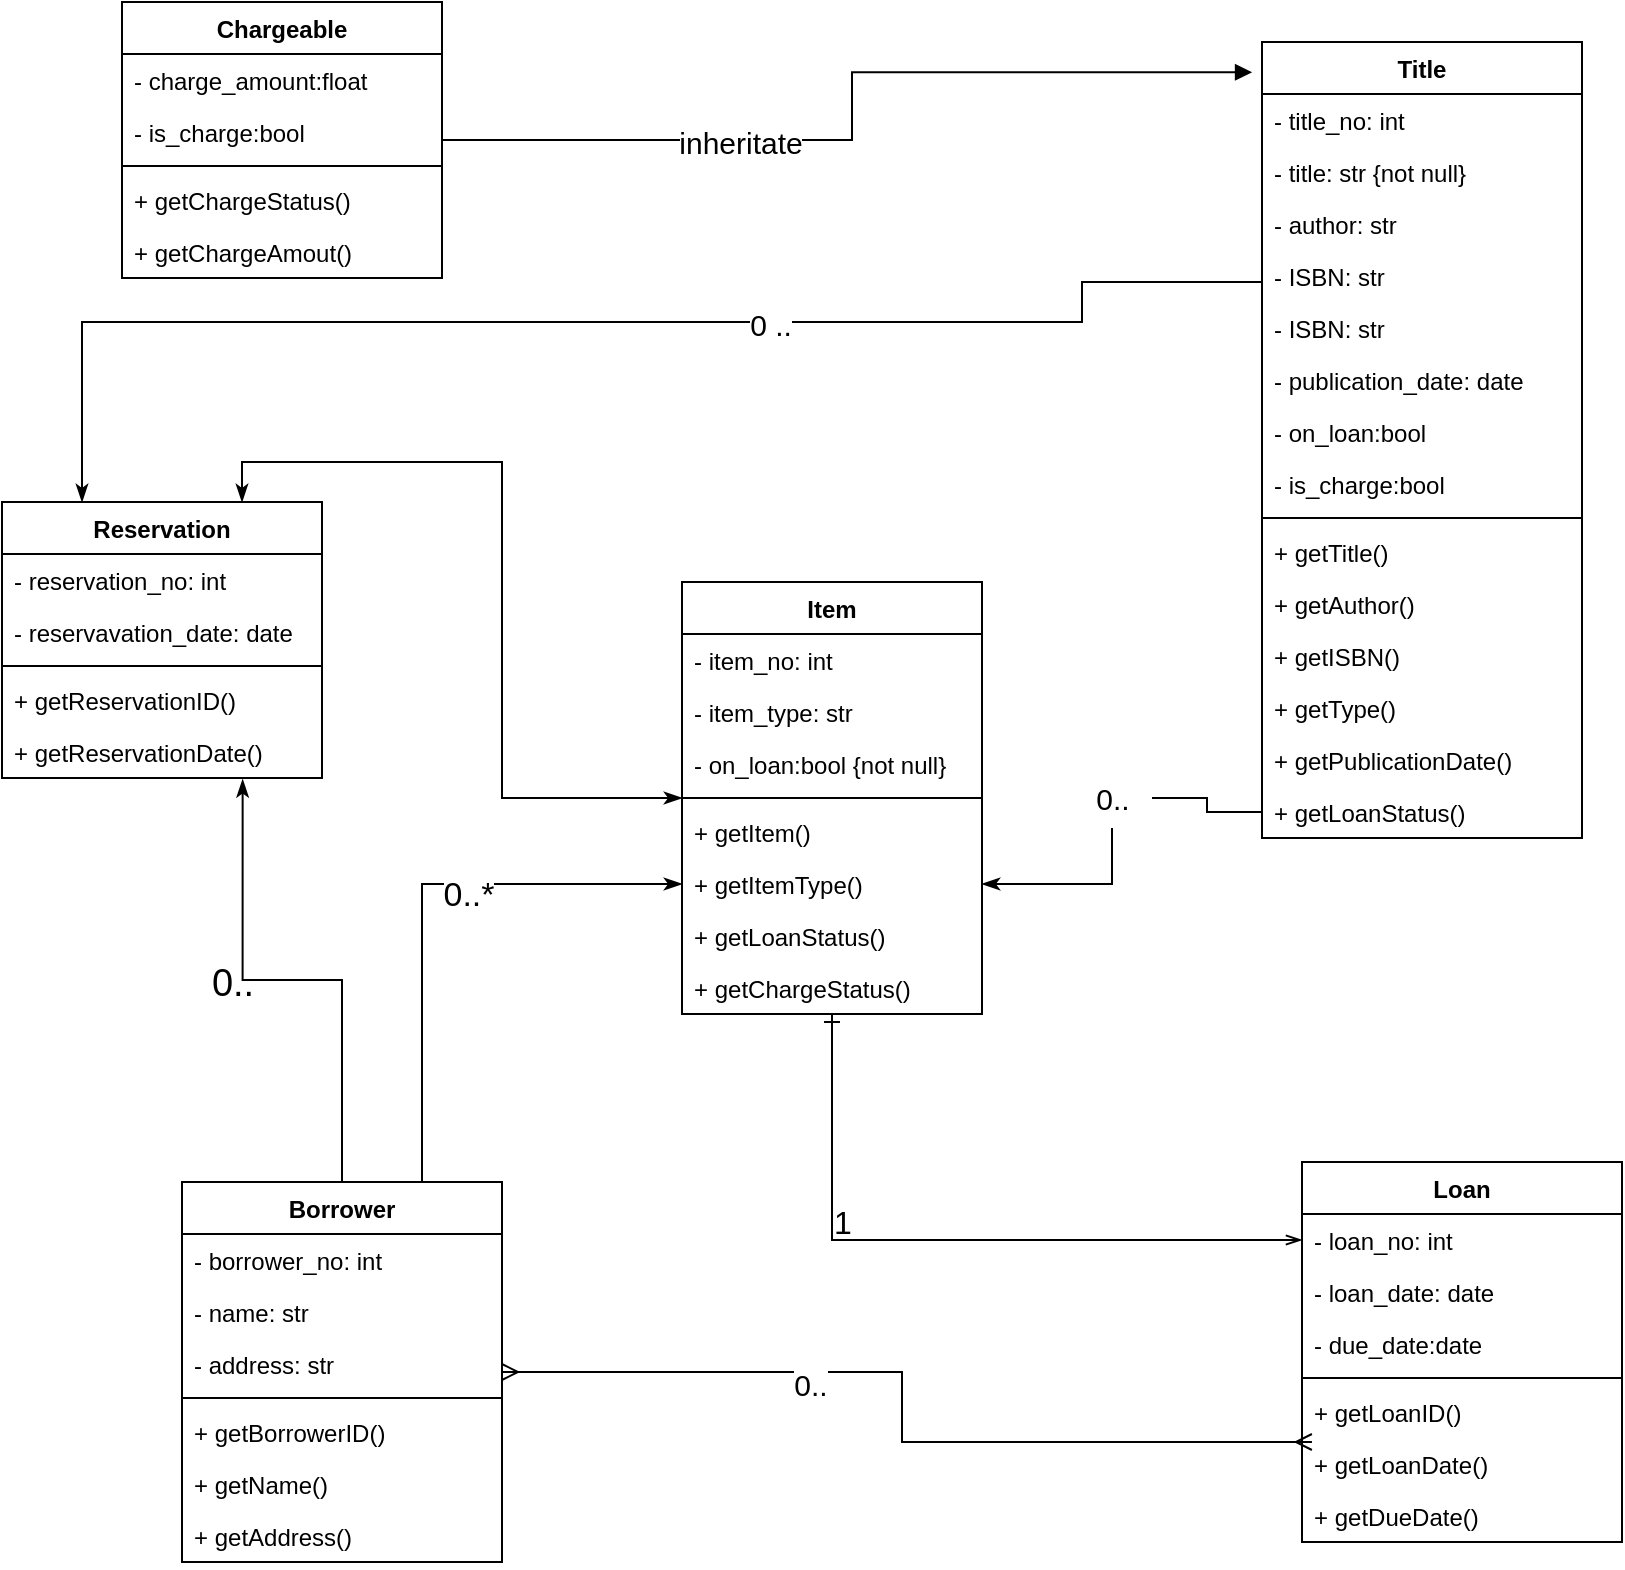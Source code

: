 <mxfile version="20.7.4" type="device"><diagram id="bBGUIYd9gj0dmMG-i7Sc" name="Page-1"><mxGraphModel dx="700" dy="726" grid="1" gridSize="10" guides="1" tooltips="1" connect="1" arrows="1" fold="1" page="1" pageScale="1" pageWidth="850" pageHeight="1100" math="0" shadow="0"><root><mxCell id="0"/><mxCell id="1" parent="0"/><mxCell id="ZYg50fIGtOqlQv4kDnU--1" value="Title" style="swimlane;fontStyle=1;align=center;verticalAlign=top;childLayout=stackLayout;horizontal=1;startSize=26;horizontalStack=0;resizeParent=1;resizeParentMax=0;resizeLast=0;collapsible=1;marginBottom=0;" parent="1" vertex="1"><mxGeometry x="650" y="30" width="160" height="398" as="geometry"/></mxCell><mxCell id="ZYg50fIGtOqlQv4kDnU--2" value="- title_no: int " style="text;strokeColor=none;fillColor=none;align=left;verticalAlign=top;spacingLeft=4;spacingRight=4;overflow=hidden;rotatable=0;points=[[0,0.5],[1,0.5]];portConstraint=eastwest;" parent="ZYg50fIGtOqlQv4kDnU--1" vertex="1"><mxGeometry y="26" width="160" height="26" as="geometry"/></mxCell><mxCell id="ZYg50fIGtOqlQv4kDnU--47" value="- title: str {not null} " style="text;strokeColor=none;fillColor=none;align=left;verticalAlign=top;spacingLeft=4;spacingRight=4;overflow=hidden;rotatable=0;points=[[0,0.5],[1,0.5]];portConstraint=eastwest;" parent="ZYg50fIGtOqlQv4kDnU--1" vertex="1"><mxGeometry y="52" width="160" height="26" as="geometry"/></mxCell><mxCell id="ZYg50fIGtOqlQv4kDnU--6" value="- author: str " style="text;strokeColor=none;fillColor=none;align=left;verticalAlign=top;spacingLeft=4;spacingRight=4;overflow=hidden;rotatable=0;points=[[0,0.5],[1,0.5]];portConstraint=eastwest;" parent="ZYg50fIGtOqlQv4kDnU--1" vertex="1"><mxGeometry y="78" width="160" height="26" as="geometry"/></mxCell><mxCell id="_JZugC3QHb9U9VwwXws9-24" value="- ISBN: str " style="text;strokeColor=none;fillColor=none;align=left;verticalAlign=top;spacingLeft=4;spacingRight=4;overflow=hidden;rotatable=0;points=[[0,0.5],[1,0.5]];portConstraint=eastwest;" vertex="1" parent="ZYg50fIGtOqlQv4kDnU--1"><mxGeometry y="104" width="160" height="26" as="geometry"/></mxCell><mxCell id="ZYg50fIGtOqlQv4kDnU--7" value="- ISBN: str " style="text;strokeColor=none;fillColor=none;align=left;verticalAlign=top;spacingLeft=4;spacingRight=4;overflow=hidden;rotatable=0;points=[[0,0.5],[1,0.5]];portConstraint=eastwest;" parent="ZYg50fIGtOqlQv4kDnU--1" vertex="1"><mxGeometry y="130" width="160" height="26" as="geometry"/></mxCell><mxCell id="ZYg50fIGtOqlQv4kDnU--17" value="- publication_date: date " style="text;strokeColor=none;fillColor=none;align=left;verticalAlign=top;spacingLeft=4;spacingRight=4;overflow=hidden;rotatable=0;points=[[0,0.5],[1,0.5]];portConstraint=eastwest;" parent="ZYg50fIGtOqlQv4kDnU--1" vertex="1"><mxGeometry y="156" width="160" height="26" as="geometry"/></mxCell><mxCell id="ZYg50fIGtOqlQv4kDnU--9" value="- on_loan:bool" style="text;strokeColor=none;fillColor=none;align=left;verticalAlign=top;spacingLeft=4;spacingRight=4;overflow=hidden;rotatable=0;points=[[0,0.5],[1,0.5]];portConstraint=eastwest;" parent="ZYg50fIGtOqlQv4kDnU--1" vertex="1"><mxGeometry y="182" width="160" height="26" as="geometry"/></mxCell><mxCell id="ZYg50fIGtOqlQv4kDnU--10" value="- is_charge:bool" style="text;strokeColor=none;fillColor=none;align=left;verticalAlign=top;spacingLeft=4;spacingRight=4;overflow=hidden;rotatable=0;points=[[0,0.5],[1,0.5]];portConstraint=eastwest;" parent="ZYg50fIGtOqlQv4kDnU--1" vertex="1"><mxGeometry y="208" width="160" height="26" as="geometry"/></mxCell><mxCell id="ZYg50fIGtOqlQv4kDnU--3" value="" style="line;strokeWidth=1;fillColor=none;align=left;verticalAlign=middle;spacingTop=-1;spacingLeft=3;spacingRight=3;rotatable=0;labelPosition=right;points=[];portConstraint=eastwest;strokeColor=inherit;" parent="ZYg50fIGtOqlQv4kDnU--1" vertex="1"><mxGeometry y="234" width="160" height="8" as="geometry"/></mxCell><mxCell id="ZYg50fIGtOqlQv4kDnU--4" value="+ getTitle()&#10;" style="text;strokeColor=none;fillColor=none;align=left;verticalAlign=top;spacingLeft=4;spacingRight=4;overflow=hidden;rotatable=0;points=[[0,0.5],[1,0.5]];portConstraint=eastwest;" parent="ZYg50fIGtOqlQv4kDnU--1" vertex="1"><mxGeometry y="242" width="160" height="26" as="geometry"/></mxCell><mxCell id="ZYg50fIGtOqlQv4kDnU--11" value="+ getAuthor()&#10;" style="text;strokeColor=none;fillColor=none;align=left;verticalAlign=top;spacingLeft=4;spacingRight=4;overflow=hidden;rotatable=0;points=[[0,0.5],[1,0.5]];portConstraint=eastwest;" parent="ZYg50fIGtOqlQv4kDnU--1" vertex="1"><mxGeometry y="268" width="160" height="26" as="geometry"/></mxCell><mxCell id="ZYg50fIGtOqlQv4kDnU--12" value="+ getISBN()&#10;" style="text;strokeColor=none;fillColor=none;align=left;verticalAlign=top;spacingLeft=4;spacingRight=4;overflow=hidden;rotatable=0;points=[[0,0.5],[1,0.5]];portConstraint=eastwest;" parent="ZYg50fIGtOqlQv4kDnU--1" vertex="1"><mxGeometry y="294" width="160" height="26" as="geometry"/></mxCell><mxCell id="ZYg50fIGtOqlQv4kDnU--13" value="+ getType()&#10;" style="text;strokeColor=none;fillColor=none;align=left;verticalAlign=top;spacingLeft=4;spacingRight=4;overflow=hidden;rotatable=0;points=[[0,0.5],[1,0.5]];portConstraint=eastwest;" parent="ZYg50fIGtOqlQv4kDnU--1" vertex="1"><mxGeometry y="320" width="160" height="26" as="geometry"/></mxCell><mxCell id="ZYg50fIGtOqlQv4kDnU--14" value="+ getPublicationDate()&#10;" style="text;strokeColor=none;fillColor=none;align=left;verticalAlign=top;spacingLeft=4;spacingRight=4;overflow=hidden;rotatable=0;points=[[0,0.5],[1,0.5]];portConstraint=eastwest;" parent="ZYg50fIGtOqlQv4kDnU--1" vertex="1"><mxGeometry y="346" width="160" height="26" as="geometry"/></mxCell><mxCell id="ZYg50fIGtOqlQv4kDnU--15" value="+ getLoanStatus()&#10;" style="text;strokeColor=none;fillColor=none;align=left;verticalAlign=top;spacingLeft=4;spacingRight=4;overflow=hidden;rotatable=0;points=[[0,0.5],[1,0.5]];portConstraint=eastwest;" parent="ZYg50fIGtOqlQv4kDnU--1" vertex="1"><mxGeometry y="372" width="160" height="26" as="geometry"/></mxCell><mxCell id="_JZugC3QHb9U9VwwXws9-3" style="edgeStyle=orthogonalEdgeStyle;rounded=0;orthogonalLoop=1;jettySize=auto;html=1;startArrow=ERone;startFill=0;endArrow=openThin;endFill=0;" edge="1" parent="1" source="ZYg50fIGtOqlQv4kDnU--32" target="ZYg50fIGtOqlQv4kDnU--76"><mxGeometry relative="1" as="geometry"/></mxCell><mxCell id="ZYg50fIGtOqlQv4kDnU--32" value="Item" style="swimlane;fontStyle=1;align=center;verticalAlign=top;childLayout=stackLayout;horizontal=1;startSize=26;horizontalStack=0;resizeParent=1;resizeParentMax=0;resizeLast=0;collapsible=1;marginBottom=0;" parent="1" vertex="1"><mxGeometry x="360" y="300" width="150" height="216" as="geometry"/></mxCell><mxCell id="ZYg50fIGtOqlQv4kDnU--33" value="- item_no: int" style="text;strokeColor=none;fillColor=none;align=left;verticalAlign=top;spacingLeft=4;spacingRight=4;overflow=hidden;rotatable=0;points=[[0,0.5],[1,0.5]];portConstraint=eastwest;" parent="ZYg50fIGtOqlQv4kDnU--32" vertex="1"><mxGeometry y="26" width="150" height="26" as="geometry"/></mxCell><mxCell id="ZYg50fIGtOqlQv4kDnU--49" value="- item_type: str" style="text;strokeColor=none;fillColor=none;align=left;verticalAlign=top;spacingLeft=4;spacingRight=4;overflow=hidden;rotatable=0;points=[[0,0.5],[1,0.5]];portConstraint=eastwest;" parent="ZYg50fIGtOqlQv4kDnU--32" vertex="1"><mxGeometry y="52" width="150" height="26" as="geometry"/></mxCell><mxCell id="ZYg50fIGtOqlQv4kDnU--37" value="- on_loan:bool {not null}" style="text;strokeColor=none;fillColor=none;align=left;verticalAlign=top;spacingLeft=4;spacingRight=4;overflow=hidden;rotatable=0;points=[[0,0.5],[1,0.5]];portConstraint=eastwest;" parent="ZYg50fIGtOqlQv4kDnU--32" vertex="1"><mxGeometry y="78" width="150" height="26" as="geometry"/></mxCell><mxCell id="ZYg50fIGtOqlQv4kDnU--34" value="" style="line;strokeWidth=1;fillColor=none;align=left;verticalAlign=middle;spacingTop=-1;spacingLeft=3;spacingRight=3;rotatable=0;labelPosition=right;points=[];portConstraint=eastwest;strokeColor=inherit;" parent="ZYg50fIGtOqlQv4kDnU--32" vertex="1"><mxGeometry y="104" width="150" height="8" as="geometry"/></mxCell><mxCell id="ZYg50fIGtOqlQv4kDnU--35" value="+ getItem()&#10;" style="text;strokeColor=none;fillColor=none;align=left;verticalAlign=top;spacingLeft=4;spacingRight=4;overflow=hidden;rotatable=0;points=[[0,0.5],[1,0.5]];portConstraint=eastwest;" parent="ZYg50fIGtOqlQv4kDnU--32" vertex="1"><mxGeometry y="112" width="150" height="26" as="geometry"/></mxCell><mxCell id="ZYg50fIGtOqlQv4kDnU--50" value="+ getItemType()&#10;" style="text;strokeColor=none;fillColor=none;align=left;verticalAlign=top;spacingLeft=4;spacingRight=4;overflow=hidden;rotatable=0;points=[[0,0.5],[1,0.5]];portConstraint=eastwest;" parent="ZYg50fIGtOqlQv4kDnU--32" vertex="1"><mxGeometry y="138" width="150" height="26" as="geometry"/></mxCell><mxCell id="ZYg50fIGtOqlQv4kDnU--38" value="+ getLoanStatus()&#10;" style="text;strokeColor=none;fillColor=none;align=left;verticalAlign=top;spacingLeft=4;spacingRight=4;overflow=hidden;rotatable=0;points=[[0,0.5],[1,0.5]];portConstraint=eastwest;" parent="ZYg50fIGtOqlQv4kDnU--32" vertex="1"><mxGeometry y="164" width="150" height="26" as="geometry"/></mxCell><mxCell id="ZYg50fIGtOqlQv4kDnU--51" value="+ getChargeStatus() &#10;" style="text;strokeColor=none;fillColor=none;align=left;verticalAlign=top;spacingLeft=4;spacingRight=4;overflow=hidden;rotatable=0;points=[[0,0.5],[1,0.5]];portConstraint=eastwest;" parent="ZYg50fIGtOqlQv4kDnU--32" vertex="1"><mxGeometry y="190" width="150" height="26" as="geometry"/></mxCell><mxCell id="ZYg50fIGtOqlQv4kDnU--91" style="edgeStyle=orthogonalEdgeStyle;rounded=0;orthogonalLoop=1;jettySize=auto;html=1;entryX=0.031;entryY=0.077;entryDx=0;entryDy=0;startArrow=ERmany;startFill=0;endArrow=ERmany;endFill=0;entryPerimeter=0;" parent="1" source="ZYg50fIGtOqlQv4kDnU--56" target="ZYg50fIGtOqlQv4kDnU--82" edge="1"><mxGeometry relative="1" as="geometry"/></mxCell><mxCell id="_JZugC3QHb9U9VwwXws9-20" value="0.." style="edgeLabel;html=1;align=center;verticalAlign=middle;resizable=0;points=[];fontSize=15;fontColor=#000000;" vertex="1" connectable="0" parent="ZYg50fIGtOqlQv4kDnU--91"><mxGeometry x="-0.304" y="-6" relative="1" as="geometry"><mxPoint x="1" as="offset"/></mxGeometry></mxCell><mxCell id="ZYg50fIGtOqlQv4kDnU--95" style="edgeStyle=orthogonalEdgeStyle;rounded=0;orthogonalLoop=1;jettySize=auto;html=1;entryX=0.752;entryY=1.026;entryDx=0;entryDy=0;entryPerimeter=0;startArrow=none;startFill=0;endArrow=classicThin;endFill=1;" parent="1" source="ZYg50fIGtOqlQv4kDnU--56" target="ZYg50fIGtOqlQv4kDnU--73" edge="1"><mxGeometry relative="1" as="geometry"/></mxCell><mxCell id="ZYg50fIGtOqlQv4kDnU--96" style="edgeStyle=orthogonalEdgeStyle;rounded=0;orthogonalLoop=1;jettySize=auto;html=1;exitX=0.75;exitY=0;exitDx=0;exitDy=0;startArrow=none;startFill=0;endArrow=classicThin;endFill=1;" parent="1" source="ZYg50fIGtOqlQv4kDnU--56" target="ZYg50fIGtOqlQv4kDnU--50" edge="1"><mxGeometry relative="1" as="geometry"/></mxCell><mxCell id="_JZugC3QHb9U9VwwXws9-22" value="0..*" style="edgeLabel;html=1;align=center;verticalAlign=middle;resizable=0;points=[];fontSize=17;fontColor=#000000;" vertex="1" connectable="0" parent="ZYg50fIGtOqlQv4kDnU--96"><mxGeometry x="0.233" y="-6" relative="1" as="geometry"><mxPoint as="offset"/></mxGeometry></mxCell><mxCell id="ZYg50fIGtOqlQv4kDnU--56" value="Borrower" style="swimlane;fontStyle=1;align=center;verticalAlign=top;childLayout=stackLayout;horizontal=1;startSize=26;horizontalStack=0;resizeParent=1;resizeParentMax=0;resizeLast=0;collapsible=1;marginBottom=0;" parent="1" vertex="1"><mxGeometry x="110" y="600" width="160" height="190" as="geometry"/></mxCell><mxCell id="ZYg50fIGtOqlQv4kDnU--57" value="- borrower_no: int" style="text;strokeColor=none;fillColor=none;align=left;verticalAlign=top;spacingLeft=4;spacingRight=4;overflow=hidden;rotatable=0;points=[[0,0.5],[1,0.5]];portConstraint=eastwest;" parent="ZYg50fIGtOqlQv4kDnU--56" vertex="1"><mxGeometry y="26" width="160" height="26" as="geometry"/></mxCell><mxCell id="ZYg50fIGtOqlQv4kDnU--58" value="- name: str" style="text;strokeColor=none;fillColor=none;align=left;verticalAlign=top;spacingLeft=4;spacingRight=4;overflow=hidden;rotatable=0;points=[[0,0.5],[1,0.5]];portConstraint=eastwest;" parent="ZYg50fIGtOqlQv4kDnU--56" vertex="1"><mxGeometry y="52" width="160" height="26" as="geometry"/></mxCell><mxCell id="ZYg50fIGtOqlQv4kDnU--66" value="- address: str" style="text;strokeColor=none;fillColor=none;align=left;verticalAlign=top;spacingLeft=4;spacingRight=4;overflow=hidden;rotatable=0;points=[[0,0.5],[1,0.5]];portConstraint=eastwest;" parent="ZYg50fIGtOqlQv4kDnU--56" vertex="1"><mxGeometry y="78" width="160" height="26" as="geometry"/></mxCell><mxCell id="ZYg50fIGtOqlQv4kDnU--61" value="" style="line;strokeWidth=1;fillColor=none;align=left;verticalAlign=middle;spacingTop=-1;spacingLeft=3;spacingRight=3;rotatable=0;labelPosition=right;points=[];portConstraint=eastwest;strokeColor=inherit;" parent="ZYg50fIGtOqlQv4kDnU--56" vertex="1"><mxGeometry y="104" width="160" height="8" as="geometry"/></mxCell><mxCell id="ZYg50fIGtOqlQv4kDnU--62" value="+ getBorrowerID()&#10;" style="text;strokeColor=none;fillColor=none;align=left;verticalAlign=top;spacingLeft=4;spacingRight=4;overflow=hidden;rotatable=0;points=[[0,0.5],[1,0.5]];portConstraint=eastwest;" parent="ZYg50fIGtOqlQv4kDnU--56" vertex="1"><mxGeometry y="112" width="160" height="26" as="geometry"/></mxCell><mxCell id="ZYg50fIGtOqlQv4kDnU--63" value="+ getName()&#10;" style="text;strokeColor=none;fillColor=none;align=left;verticalAlign=top;spacingLeft=4;spacingRight=4;overflow=hidden;rotatable=0;points=[[0,0.5],[1,0.5]];portConstraint=eastwest;" parent="ZYg50fIGtOqlQv4kDnU--56" vertex="1"><mxGeometry y="138" width="160" height="26" as="geometry"/></mxCell><mxCell id="ZYg50fIGtOqlQv4kDnU--64" value="+ getAddress()&#10;" style="text;strokeColor=none;fillColor=none;align=left;verticalAlign=top;spacingLeft=4;spacingRight=4;overflow=hidden;rotatable=0;points=[[0,0.5],[1,0.5]];portConstraint=eastwest;" parent="ZYg50fIGtOqlQv4kDnU--56" vertex="1"><mxGeometry y="164" width="160" height="26" as="geometry"/></mxCell><mxCell id="ZYg50fIGtOqlQv4kDnU--67" value="Reservation" style="swimlane;fontStyle=1;align=center;verticalAlign=top;childLayout=stackLayout;horizontal=1;startSize=26;horizontalStack=0;resizeParent=1;resizeParentMax=0;resizeLast=0;collapsible=1;marginBottom=0;" parent="1" vertex="1"><mxGeometry x="20" y="260" width="160" height="138" as="geometry"/></mxCell><mxCell id="ZYg50fIGtOqlQv4kDnU--68" value="- reservation_no: int" style="text;strokeColor=none;fillColor=none;align=left;verticalAlign=top;spacingLeft=4;spacingRight=4;overflow=hidden;rotatable=0;points=[[0,0.5],[1,0.5]];portConstraint=eastwest;" parent="ZYg50fIGtOqlQv4kDnU--67" vertex="1"><mxGeometry y="26" width="160" height="26" as="geometry"/></mxCell><mxCell id="ZYg50fIGtOqlQv4kDnU--69" value="- reservavation_date: date" style="text;strokeColor=none;fillColor=none;align=left;verticalAlign=top;spacingLeft=4;spacingRight=4;overflow=hidden;rotatable=0;points=[[0,0.5],[1,0.5]];portConstraint=eastwest;" parent="ZYg50fIGtOqlQv4kDnU--67" vertex="1"><mxGeometry y="52" width="160" height="26" as="geometry"/></mxCell><mxCell id="ZYg50fIGtOqlQv4kDnU--71" value="" style="line;strokeWidth=1;fillColor=none;align=left;verticalAlign=middle;spacingTop=-1;spacingLeft=3;spacingRight=3;rotatable=0;labelPosition=right;points=[];portConstraint=eastwest;strokeColor=inherit;" parent="ZYg50fIGtOqlQv4kDnU--67" vertex="1"><mxGeometry y="78" width="160" height="8" as="geometry"/></mxCell><mxCell id="ZYg50fIGtOqlQv4kDnU--72" value="+ getReservationID()&#10;" style="text;strokeColor=none;fillColor=none;align=left;verticalAlign=top;spacingLeft=4;spacingRight=4;overflow=hidden;rotatable=0;points=[[0,0.5],[1,0.5]];portConstraint=eastwest;" parent="ZYg50fIGtOqlQv4kDnU--67" vertex="1"><mxGeometry y="86" width="160" height="26" as="geometry"/></mxCell><mxCell id="ZYg50fIGtOqlQv4kDnU--73" value="+ getReservationDate()&#10;" style="text;strokeColor=none;fillColor=none;align=left;verticalAlign=top;spacingLeft=4;spacingRight=4;overflow=hidden;rotatable=0;points=[[0,0.5],[1,0.5]];portConstraint=eastwest;" parent="ZYg50fIGtOqlQv4kDnU--67" vertex="1"><mxGeometry y="112" width="160" height="26" as="geometry"/></mxCell><mxCell id="ZYg50fIGtOqlQv4kDnU--75" value="Loan" style="swimlane;fontStyle=1;align=center;verticalAlign=top;childLayout=stackLayout;horizontal=1;startSize=26;horizontalStack=0;resizeParent=1;resizeParentMax=0;resizeLast=0;collapsible=1;marginBottom=0;" parent="1" vertex="1"><mxGeometry x="670" y="590" width="160" height="190" as="geometry"/></mxCell><mxCell id="ZYg50fIGtOqlQv4kDnU--76" value="- loan_no: int" style="text;strokeColor=none;fillColor=none;align=left;verticalAlign=top;spacingLeft=4;spacingRight=4;overflow=hidden;rotatable=0;points=[[0,0.5],[1,0.5]];portConstraint=eastwest;" parent="ZYg50fIGtOqlQv4kDnU--75" vertex="1"><mxGeometry y="26" width="160" height="26" as="geometry"/></mxCell><mxCell id="ZYg50fIGtOqlQv4kDnU--81" value="- loan_date: date" style="text;strokeColor=none;fillColor=none;align=left;verticalAlign=top;spacingLeft=4;spacingRight=4;overflow=hidden;rotatable=0;points=[[0,0.5],[1,0.5]];portConstraint=eastwest;" parent="ZYg50fIGtOqlQv4kDnU--75" vertex="1"><mxGeometry y="52" width="160" height="26" as="geometry"/></mxCell><mxCell id="ZYg50fIGtOqlQv4kDnU--77" value="- due_date:date" style="text;strokeColor=none;fillColor=none;align=left;verticalAlign=top;spacingLeft=4;spacingRight=4;overflow=hidden;rotatable=0;points=[[0,0.5],[1,0.5]];portConstraint=eastwest;" parent="ZYg50fIGtOqlQv4kDnU--75" vertex="1"><mxGeometry y="78" width="160" height="26" as="geometry"/></mxCell><mxCell id="ZYg50fIGtOqlQv4kDnU--78" value="" style="line;strokeWidth=1;fillColor=none;align=left;verticalAlign=middle;spacingTop=-1;spacingLeft=3;spacingRight=3;rotatable=0;labelPosition=right;points=[];portConstraint=eastwest;strokeColor=inherit;" parent="ZYg50fIGtOqlQv4kDnU--75" vertex="1"><mxGeometry y="104" width="160" height="8" as="geometry"/></mxCell><mxCell id="ZYg50fIGtOqlQv4kDnU--79" value="+ getLoanID()&#10;" style="text;strokeColor=none;fillColor=none;align=left;verticalAlign=top;spacingLeft=4;spacingRight=4;overflow=hidden;rotatable=0;points=[[0,0.5],[1,0.5]];portConstraint=eastwest;" parent="ZYg50fIGtOqlQv4kDnU--75" vertex="1"><mxGeometry y="112" width="160" height="26" as="geometry"/></mxCell><mxCell id="ZYg50fIGtOqlQv4kDnU--82" value="+ getLoanDate()&#10;" style="text;strokeColor=none;fillColor=none;align=left;verticalAlign=top;spacingLeft=4;spacingRight=4;overflow=hidden;rotatable=0;points=[[0,0.5],[1,0.5]];portConstraint=eastwest;" parent="ZYg50fIGtOqlQv4kDnU--75" vertex="1"><mxGeometry y="138" width="160" height="26" as="geometry"/></mxCell><mxCell id="ZYg50fIGtOqlQv4kDnU--80" value="+ getDueDate()&#10;" style="text;strokeColor=none;fillColor=none;align=left;verticalAlign=top;spacingLeft=4;spacingRight=4;overflow=hidden;rotatable=0;points=[[0,0.5],[1,0.5]];portConstraint=eastwest;" parent="ZYg50fIGtOqlQv4kDnU--75" vertex="1"><mxGeometry y="164" width="160" height="26" as="geometry"/></mxCell><mxCell id="_JZugC3QHb9U9VwwXws9-2" style="edgeStyle=orthogonalEdgeStyle;rounded=0;orthogonalLoop=1;jettySize=auto;html=1;entryX=-0.031;entryY=0.038;entryDx=0;entryDy=0;startArrow=none;startFill=0;endArrow=block;endFill=1;entryPerimeter=0;" edge="1" parent="1" source="ZYg50fIGtOqlQv4kDnU--83" target="ZYg50fIGtOqlQv4kDnU--1"><mxGeometry relative="1" as="geometry"/></mxCell><mxCell id="_JZugC3QHb9U9VwwXws9-23" value="inheritate" style="edgeLabel;html=1;align=center;verticalAlign=middle;resizable=0;points=[];fontSize=15;fontColor=#000000;" vertex="1" connectable="0" parent="_JZugC3QHb9U9VwwXws9-2"><mxGeometry x="-0.32" y="-1" relative="1" as="geometry"><mxPoint as="offset"/></mxGeometry></mxCell><mxCell id="ZYg50fIGtOqlQv4kDnU--83" value="Chargeable" style="swimlane;fontStyle=1;align=center;verticalAlign=top;childLayout=stackLayout;horizontal=1;startSize=26;horizontalStack=0;resizeParent=1;resizeParentMax=0;resizeLast=0;collapsible=1;marginBottom=0;" parent="1" vertex="1"><mxGeometry x="80" y="10" width="160" height="138" as="geometry"><mxRectangle x="150" y="40" width="110" height="30" as="alternateBounds"/></mxGeometry></mxCell><mxCell id="ZYg50fIGtOqlQv4kDnU--84" value="- charge_amount:float" style="text;strokeColor=none;fillColor=none;align=left;verticalAlign=top;spacingLeft=4;spacingRight=4;overflow=hidden;rotatable=0;points=[[0,0.5],[1,0.5]];portConstraint=eastwest;" parent="ZYg50fIGtOqlQv4kDnU--83" vertex="1"><mxGeometry y="26" width="160" height="26" as="geometry"/></mxCell><mxCell id="ZYg50fIGtOqlQv4kDnU--85" value="- is_charge:bool" style="text;strokeColor=none;fillColor=none;align=left;verticalAlign=top;spacingLeft=4;spacingRight=4;overflow=hidden;rotatable=0;points=[[0,0.5],[1,0.5]];portConstraint=eastwest;" parent="ZYg50fIGtOqlQv4kDnU--83" vertex="1"><mxGeometry y="52" width="160" height="26" as="geometry"/></mxCell><mxCell id="ZYg50fIGtOqlQv4kDnU--86" value="" style="line;strokeWidth=1;fillColor=none;align=left;verticalAlign=middle;spacingTop=-1;spacingLeft=3;spacingRight=3;rotatable=0;labelPosition=right;points=[];portConstraint=eastwest;strokeColor=inherit;" parent="ZYg50fIGtOqlQv4kDnU--83" vertex="1"><mxGeometry y="78" width="160" height="8" as="geometry"/></mxCell><mxCell id="ZYg50fIGtOqlQv4kDnU--87" value="+ getChargeStatus()&#10;" style="text;strokeColor=none;fillColor=none;align=left;verticalAlign=top;spacingLeft=4;spacingRight=4;overflow=hidden;rotatable=0;points=[[0,0.5],[1,0.5]];portConstraint=eastwest;" parent="ZYg50fIGtOqlQv4kDnU--83" vertex="1"><mxGeometry y="86" width="160" height="26" as="geometry"/></mxCell><mxCell id="ZYg50fIGtOqlQv4kDnU--88" value="+ getChargeAmout()&#10;" style="text;strokeColor=none;fillColor=none;align=left;verticalAlign=top;spacingLeft=4;spacingRight=4;overflow=hidden;rotatable=0;points=[[0,0.5],[1,0.5]];portConstraint=eastwest;" parent="ZYg50fIGtOqlQv4kDnU--83" vertex="1"><mxGeometry y="112" width="160" height="26" as="geometry"/></mxCell><mxCell id="ZYg50fIGtOqlQv4kDnU--92" style="edgeStyle=orthogonalEdgeStyle;rounded=0;orthogonalLoop=1;jettySize=auto;html=1;startArrow=classicThin;startFill=1;endArrow=classicThin;endFill=1;entryX=0.75;entryY=0;entryDx=0;entryDy=0;" parent="1" source="ZYg50fIGtOqlQv4kDnU--32" target="ZYg50fIGtOqlQv4kDnU--67" edge="1"><mxGeometry relative="1" as="geometry"><mxPoint x="220" y="80" as="targetPoint"/></mxGeometry></mxCell><mxCell id="_JZugC3QHb9U9VwwXws9-13" value="1" style="text;html=1;align=center;verticalAlign=middle;resizable=0;points=[];autosize=1;strokeColor=none;fillColor=none;fontSize=16;fontColor=#000000;" vertex="1" parent="1"><mxGeometry x="425" y="605" width="30" height="30" as="geometry"/></mxCell><mxCell id="_JZugC3QHb9U9VwwXws9-15" style="edgeStyle=orthogonalEdgeStyle;rounded=0;orthogonalLoop=1;jettySize=auto;html=1;entryX=0.25;entryY=0;entryDx=0;entryDy=0;fontSize=10;fontColor=#000000;startArrow=none;startFill=0;endArrow=classicThin;endFill=1;exitX=0;exitY=0.5;exitDx=0;exitDy=0;" edge="1" parent="1" source="ZYg50fIGtOqlQv4kDnU--17" target="ZYg50fIGtOqlQv4kDnU--67"><mxGeometry relative="1" as="geometry"><mxPoint x="570" y="150" as="sourcePoint"/><Array as="points"><mxPoint x="650" y="150"/><mxPoint x="560" y="150"/><mxPoint x="560" y="170"/><mxPoint x="60" y="170"/></Array></mxGeometry></mxCell><mxCell id="_JZugC3QHb9U9VwwXws9-19" value="0 .." style="edgeLabel;html=1;align=center;verticalAlign=middle;resizable=0;points=[];fontSize=15;fontColor=#000000;" vertex="1" connectable="0" parent="_JZugC3QHb9U9VwwXws9-15"><mxGeometry x="-0.158" y="1" relative="1" as="geometry"><mxPoint as="offset"/></mxGeometry></mxCell><mxCell id="_JZugC3QHb9U9VwwXws9-17" style="edgeStyle=orthogonalEdgeStyle;rounded=0;orthogonalLoop=1;jettySize=auto;html=1;exitX=1;exitY=0.5;exitDx=0;exitDy=0;fontSize=10;fontColor=#000000;startArrow=none;startFill=1;endArrow=none;endFill=0;" edge="1" parent="1" source="_JZugC3QHb9U9VwwXws9-14" target="ZYg50fIGtOqlQv4kDnU--15"><mxGeometry relative="1" as="geometry"><mxPoint x="730" y="420" as="targetPoint"/></mxGeometry></mxCell><mxCell id="_JZugC3QHb9U9VwwXws9-14" value="0.." style="text;html=1;align=center;verticalAlign=middle;resizable=0;points=[];autosize=1;strokeColor=none;fillColor=none;fontSize=15;fontColor=#000000;" vertex="1" parent="1"><mxGeometry x="555" y="393" width="40" height="30" as="geometry"/></mxCell><mxCell id="_JZugC3QHb9U9VwwXws9-18" value="" style="edgeStyle=orthogonalEdgeStyle;rounded=0;orthogonalLoop=1;jettySize=auto;html=1;exitX=1;exitY=0.5;exitDx=0;exitDy=0;fontSize=10;fontColor=#000000;startArrow=classicThin;startFill=1;endArrow=none;endFill=0;" edge="1" parent="1" source="ZYg50fIGtOqlQv4kDnU--50" target="_JZugC3QHb9U9VwwXws9-14"><mxGeometry relative="1" as="geometry"><mxPoint x="650" y="389" as="targetPoint"/><mxPoint x="510" y="451" as="sourcePoint"/></mxGeometry></mxCell><mxCell id="_JZugC3QHb9U9VwwXws9-21" value="0.." style="text;html=1;align=center;verticalAlign=middle;resizable=0;points=[];autosize=1;strokeColor=none;fillColor=none;fontSize=19;fontColor=#000000;" vertex="1" parent="1"><mxGeometry x="115" y="481" width="40" height="40" as="geometry"/></mxCell></root></mxGraphModel></diagram></mxfile>